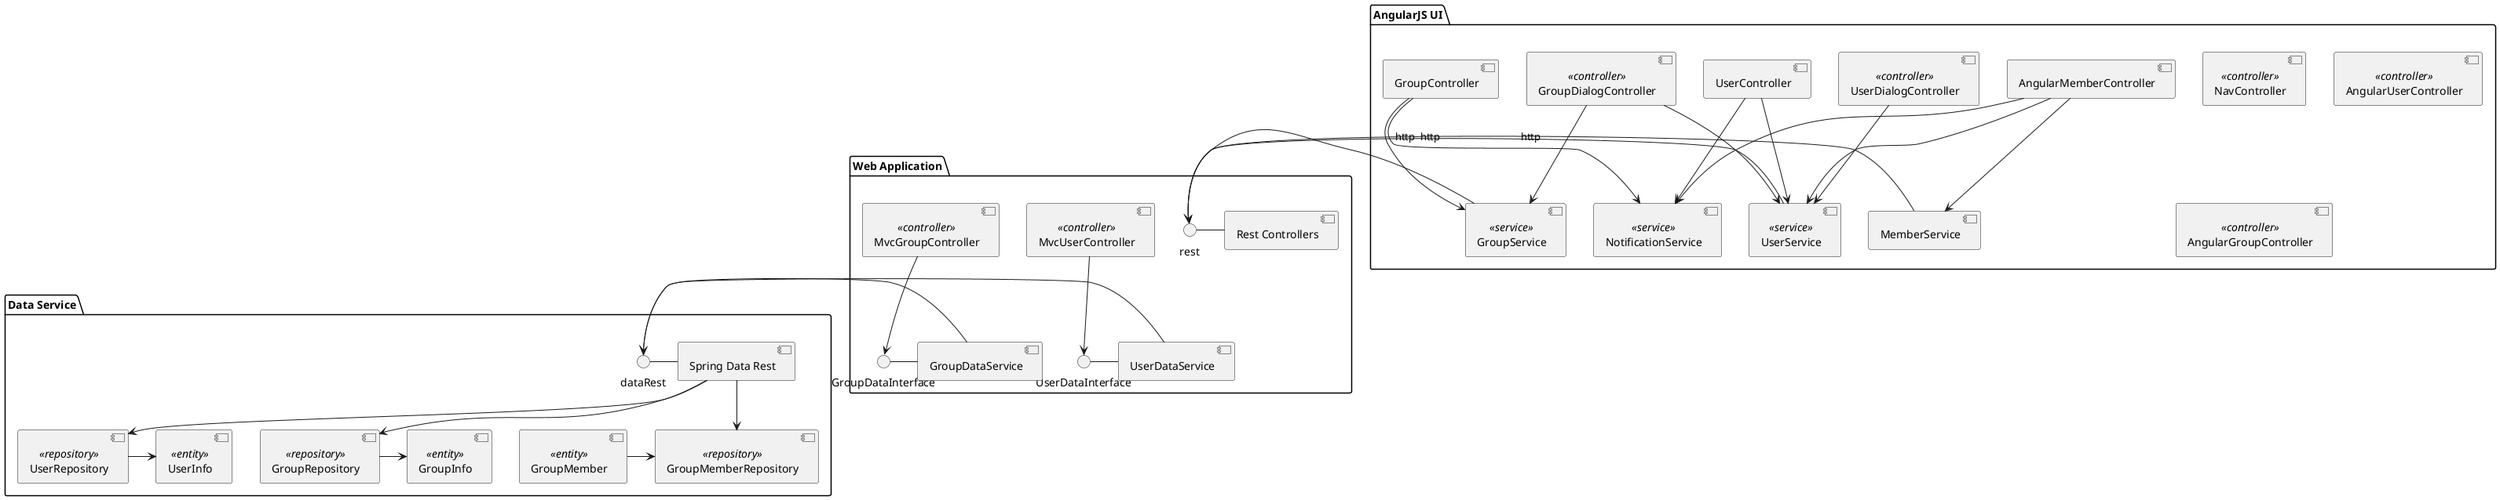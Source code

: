 @startuml
package "Data Service" {
    [UserInfo] << entity >>
    [GroupInfo] << entity >>
    [GroupMember] << entity >>
    [UserRepository] << repository >>
    [GroupRepository] << repository >>
    [GroupMemberRepository] << repository >>
    [UserRepository] -> [UserInfo]
    [GroupRepository] -> [GroupInfo]
    [GroupMember] -> [GroupMemberRepository]
    dataRest - [Spring Data Rest]
    [Spring Data Rest] --> [UserRepository]
    [Spring Data Rest] --> [GroupRepository]
    [Spring Data Rest] --> [GroupMemberRepository]
}

package "Web Application" {
    rest - [Rest Controllers]
    [MvcUserController] << controller >>
    [MvcGroupController] << controller >>
    () UserDataInterface - [UserDataService]
    () GroupDataInterface - [GroupDataService]
    [MvcUserController] -down-> UserDataInterface
    [MvcGroupController] -down-> GroupDataInterface
    [UserDataService] -> dataRest
    [GroupDataService] -> dataRest
}

package "AngularJS UI" {
    [NavController] << controller >>
    [NotificationService] << service >>
    [AngularUserController] << controller >>
    [UserService] << service >>
    [UserDialogController] << controller >>
    [UserController] -down-> [UserService]
    [UserController] -down-> [NotificationService]
    [UserDialogController] -down-> [UserService]
    [UserService] -right-> rest : http
    [AngularGroupController] << controller >>
    [GroupService] << service >>
    [GroupDialogController] << controller >>
    [GroupDialogController] -down-> [UserService]
    [GroupController] -down-> [GroupService]
    [GroupController] -down-> [NotificationService]
    [GroupDialogController] -down-> [GroupService]
    [GroupService] -left-> rest : http
    [AngularMemberController] -down-> [MemberService]
    [AngularMemberController] -> [NotificationService]
    [AngularMemberController] -down-> [UserService]
    [MemberService] -> rest : http
}


@enduml